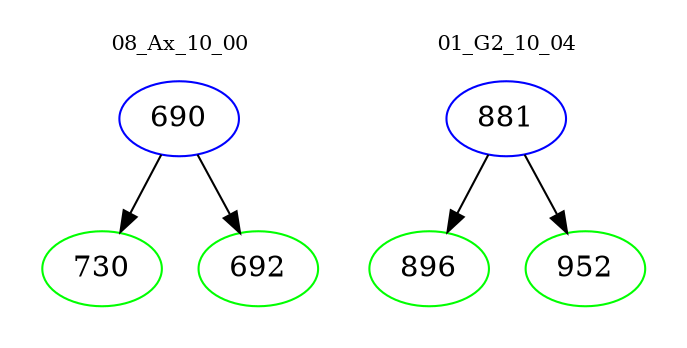 digraph{
subgraph cluster_0 {
color = white
label = "08_Ax_10_00";
fontsize=10;
T0_690 [label="690", color="blue"]
T0_690 -> T0_730 [color="black"]
T0_730 [label="730", color="green"]
T0_690 -> T0_692 [color="black"]
T0_692 [label="692", color="green"]
}
subgraph cluster_1 {
color = white
label = "01_G2_10_04";
fontsize=10;
T1_881 [label="881", color="blue"]
T1_881 -> T1_896 [color="black"]
T1_896 [label="896", color="green"]
T1_881 -> T1_952 [color="black"]
T1_952 [label="952", color="green"]
}
}
